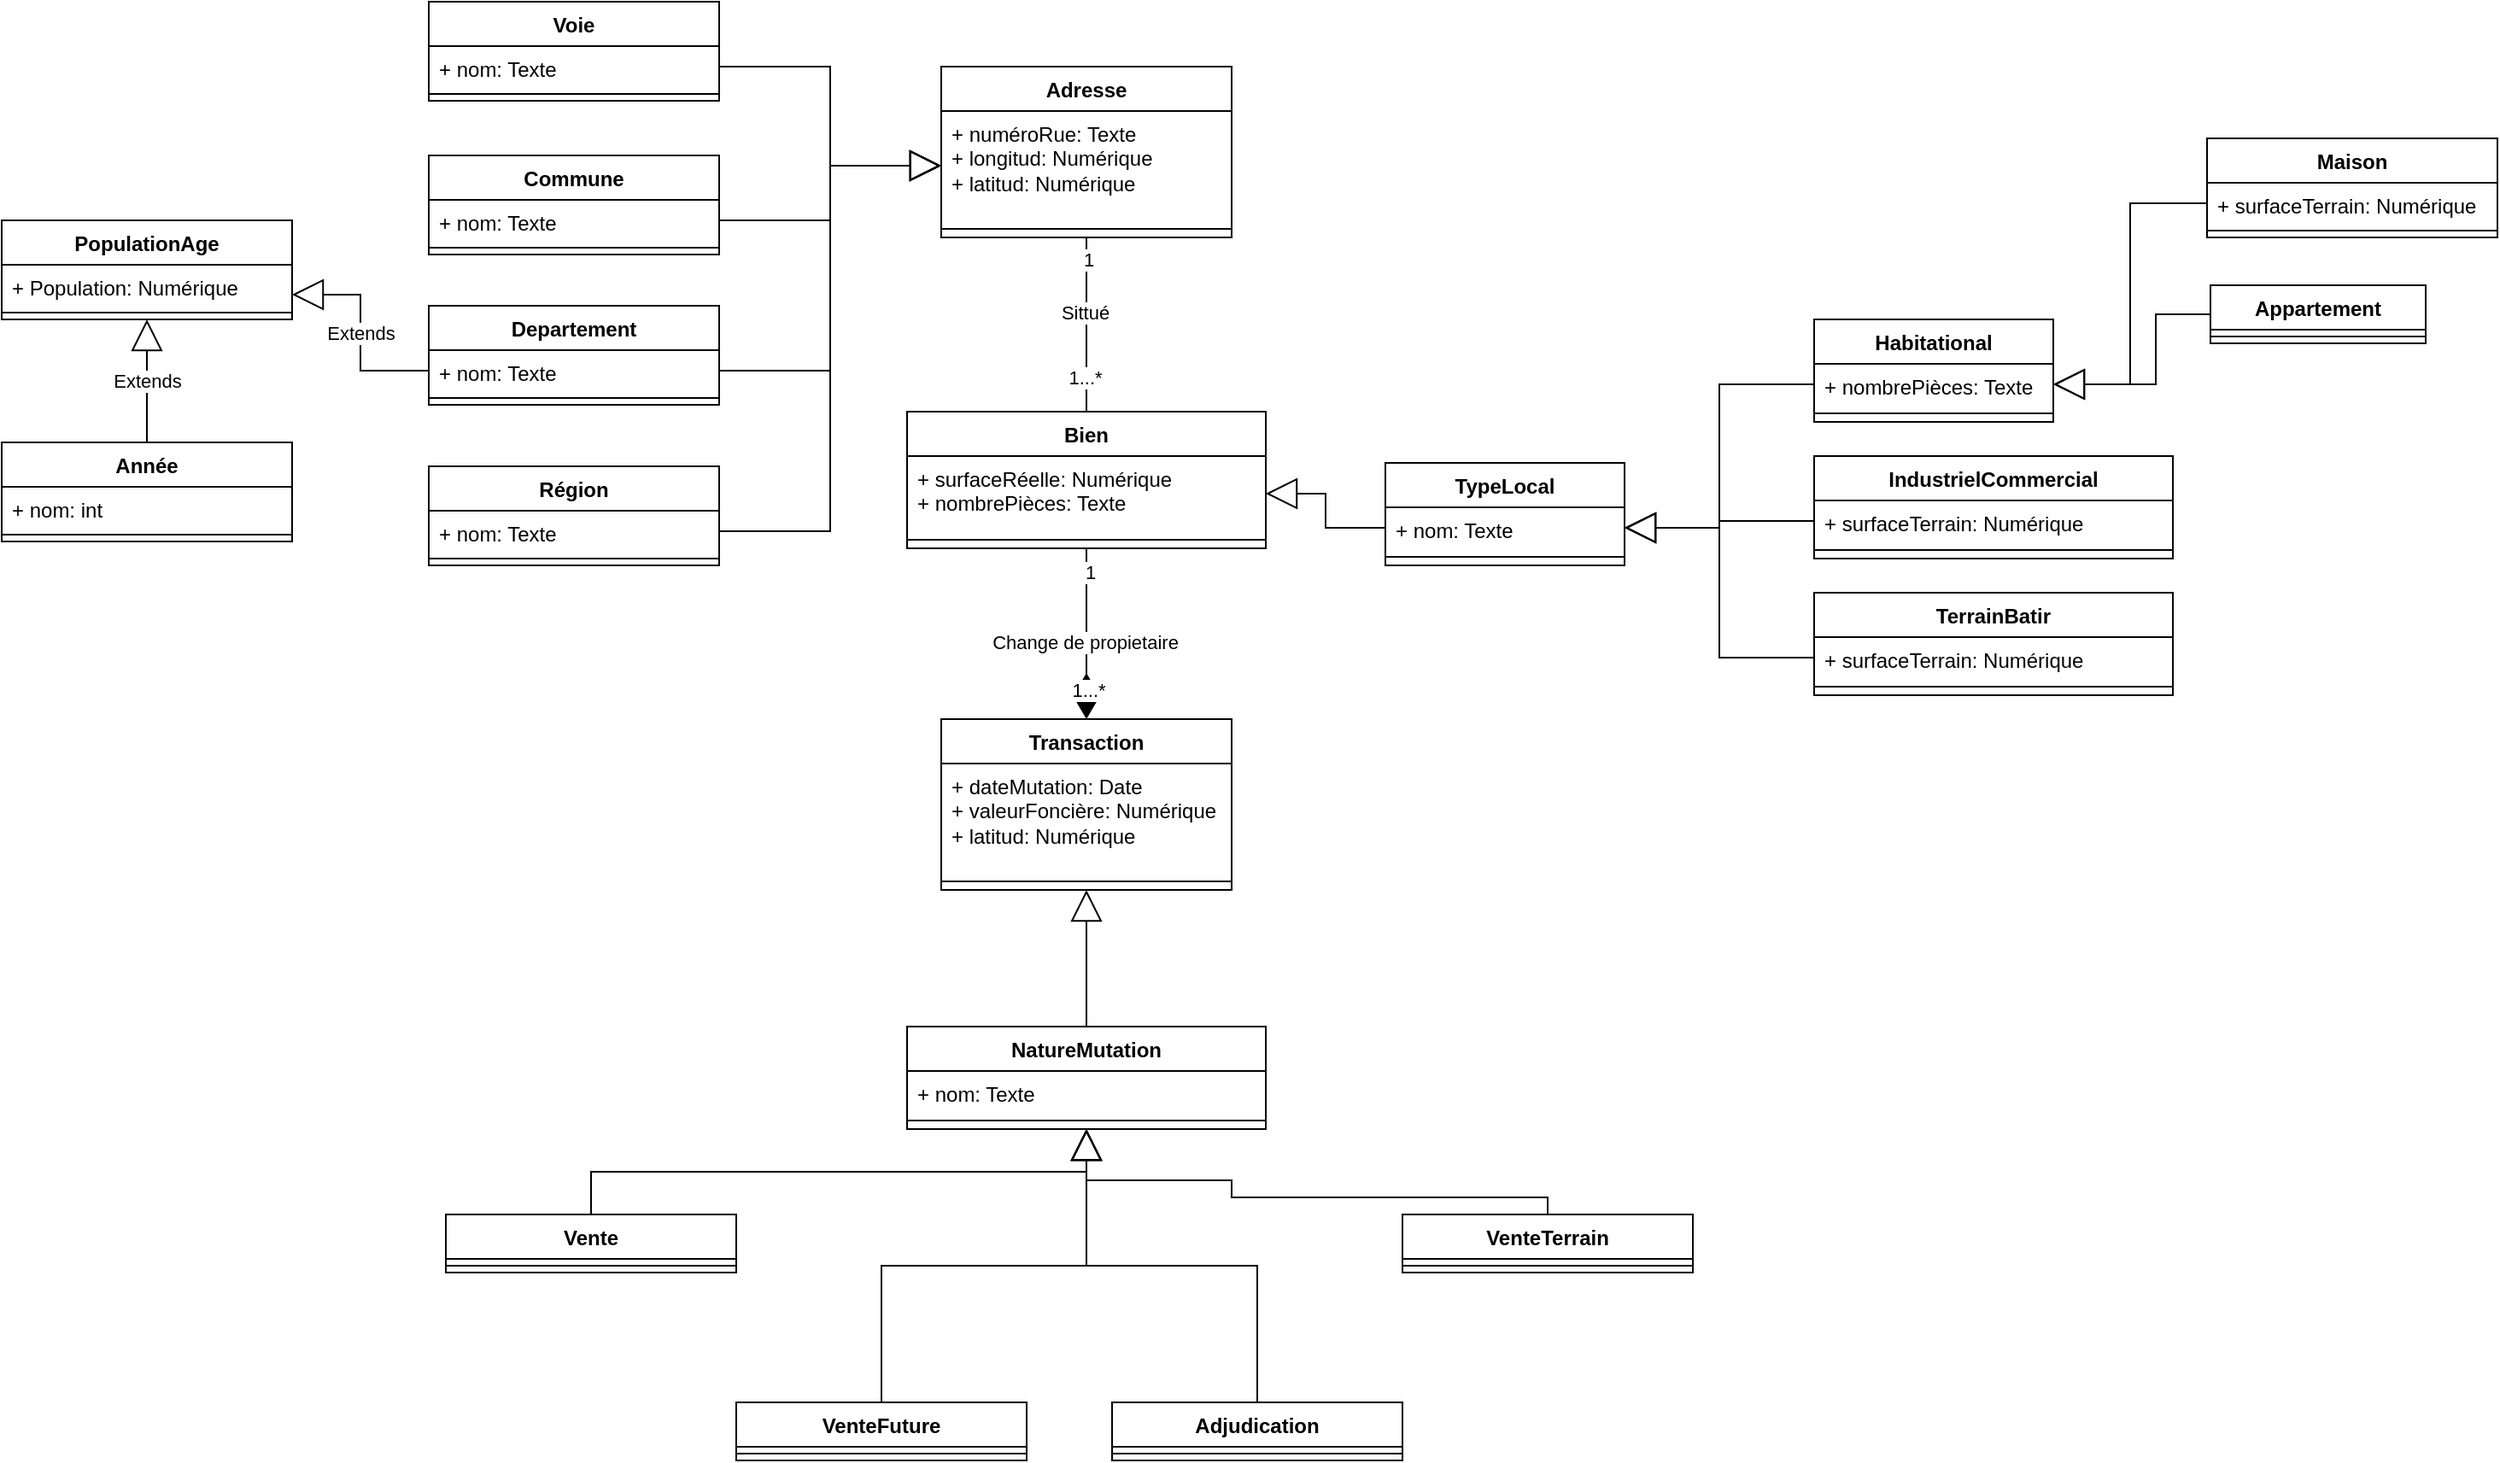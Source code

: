 <mxfile version="21.0.6" type="github">
  <diagram id="C5RBs43oDa-KdzZeNtuy" name="Page-1">
    <mxGraphModel dx="2901" dy="1120" grid="1" gridSize="10" guides="1" tooltips="1" connect="1" arrows="1" fold="1" page="1" pageScale="1" pageWidth="827" pageHeight="1169" math="0" shadow="0">
      <root>
        <mxCell id="WIyWlLk6GJQsqaUBKTNV-0" />
        <mxCell id="WIyWlLk6GJQsqaUBKTNV-1" parent="WIyWlLk6GJQsqaUBKTNV-0" />
        <mxCell id="zvFiyfZQ2bwcgoLFCZvI-0" value="Bien" style="swimlane;fontStyle=1;align=center;verticalAlign=top;childLayout=stackLayout;horizontal=1;startSize=26;horizontalStack=0;resizeParent=1;resizeParentMax=0;resizeLast=0;collapsible=1;marginBottom=0;whiteSpace=wrap;html=1;" parent="WIyWlLk6GJQsqaUBKTNV-1" vertex="1">
          <mxGeometry x="510" y="280" width="210" height="80" as="geometry" />
        </mxCell>
        <mxCell id="zvFiyfZQ2bwcgoLFCZvI-1" value="&lt;div&gt;+ surfaceRéelle: Numérique&lt;/div&gt;&lt;div&gt;+ nombrePièces: Texte&lt;br&gt;&lt;/div&gt;" style="text;strokeColor=none;fillColor=none;align=left;verticalAlign=top;spacingLeft=4;spacingRight=4;overflow=hidden;rotatable=0;points=[[0,0.5],[1,0.5]];portConstraint=eastwest;whiteSpace=wrap;html=1;" parent="zvFiyfZQ2bwcgoLFCZvI-0" vertex="1">
          <mxGeometry y="26" width="210" height="44" as="geometry" />
        </mxCell>
        <mxCell id="zvFiyfZQ2bwcgoLFCZvI-2" value="" style="line;strokeWidth=1;fillColor=none;align=left;verticalAlign=middle;spacingTop=-1;spacingLeft=3;spacingRight=3;rotatable=0;labelPosition=right;points=[];portConstraint=eastwest;strokeColor=inherit;" parent="zvFiyfZQ2bwcgoLFCZvI-0" vertex="1">
          <mxGeometry y="70" width="210" height="10" as="geometry" />
        </mxCell>
        <mxCell id="zvFiyfZQ2bwcgoLFCZvI-20" value="IndustrielCommercial" style="swimlane;fontStyle=1;align=center;verticalAlign=top;childLayout=stackLayout;horizontal=1;startSize=26;horizontalStack=0;resizeParent=1;resizeParentMax=0;resizeLast=0;collapsible=1;marginBottom=0;whiteSpace=wrap;html=1;" parent="WIyWlLk6GJQsqaUBKTNV-1" vertex="1">
          <mxGeometry x="1041" y="306" width="210" height="60" as="geometry" />
        </mxCell>
        <mxCell id="zvFiyfZQ2bwcgoLFCZvI-21" value="&lt;div&gt;+ surfaceTerrain: Numérique&lt;/div&gt;&lt;div&gt;&lt;br&gt;&lt;/div&gt;&lt;div&gt;&lt;br&gt;&lt;br&gt;&lt;/div&gt;" style="text;strokeColor=none;fillColor=none;align=left;verticalAlign=top;spacingLeft=4;spacingRight=4;overflow=hidden;rotatable=0;points=[[0,0.5],[1,0.5]];portConstraint=eastwest;whiteSpace=wrap;html=1;" parent="zvFiyfZQ2bwcgoLFCZvI-20" vertex="1">
          <mxGeometry y="26" width="210" height="24" as="geometry" />
        </mxCell>
        <mxCell id="zvFiyfZQ2bwcgoLFCZvI-22" value="" style="line;strokeWidth=1;fillColor=none;align=left;verticalAlign=middle;spacingTop=-1;spacingLeft=3;spacingRight=3;rotatable=0;labelPosition=right;points=[];portConstraint=eastwest;strokeColor=inherit;" parent="zvFiyfZQ2bwcgoLFCZvI-20" vertex="1">
          <mxGeometry y="50" width="210" height="10" as="geometry" />
        </mxCell>
        <mxCell id="zvFiyfZQ2bwcgoLFCZvI-23" value="Habitational" style="swimlane;fontStyle=1;align=center;verticalAlign=top;childLayout=stackLayout;horizontal=1;startSize=26;horizontalStack=0;resizeParent=1;resizeParentMax=0;resizeLast=0;collapsible=1;marginBottom=0;whiteSpace=wrap;html=1;" parent="WIyWlLk6GJQsqaUBKTNV-1" vertex="1">
          <mxGeometry x="1041" y="226" width="140" height="60" as="geometry" />
        </mxCell>
        <mxCell id="zvFiyfZQ2bwcgoLFCZvI-24" value="+ nombrePièces: Texte" style="text;strokeColor=none;fillColor=none;align=left;verticalAlign=top;spacingLeft=4;spacingRight=4;overflow=hidden;rotatable=0;points=[[0,0.5],[1,0.5]];portConstraint=eastwest;whiteSpace=wrap;html=1;" parent="zvFiyfZQ2bwcgoLFCZvI-23" vertex="1">
          <mxGeometry y="26" width="140" height="24" as="geometry" />
        </mxCell>
        <mxCell id="zvFiyfZQ2bwcgoLFCZvI-25" value="" style="line;strokeWidth=1;fillColor=none;align=left;verticalAlign=middle;spacingTop=-1;spacingLeft=3;spacingRight=3;rotatable=0;labelPosition=right;points=[];portConstraint=eastwest;strokeColor=inherit;" parent="zvFiyfZQ2bwcgoLFCZvI-23" vertex="1">
          <mxGeometry y="50" width="140" height="10" as="geometry" />
        </mxCell>
        <mxCell id="zvFiyfZQ2bwcgoLFCZvI-26" value="Appartement" style="swimlane;fontStyle=1;align=center;verticalAlign=top;childLayout=stackLayout;horizontal=1;startSize=26;horizontalStack=0;resizeParent=1;resizeParentMax=0;resizeLast=0;collapsible=1;marginBottom=0;whiteSpace=wrap;html=1;" parent="WIyWlLk6GJQsqaUBKTNV-1" vertex="1">
          <mxGeometry x="1273" y="206" width="126" height="34" as="geometry" />
        </mxCell>
        <mxCell id="zvFiyfZQ2bwcgoLFCZvI-28" value="" style="line;strokeWidth=1;fillColor=none;align=left;verticalAlign=middle;spacingTop=-1;spacingLeft=3;spacingRight=3;rotatable=0;labelPosition=right;points=[];portConstraint=eastwest;strokeColor=inherit;" parent="zvFiyfZQ2bwcgoLFCZvI-26" vertex="1">
          <mxGeometry y="26" width="126" height="8" as="geometry" />
        </mxCell>
        <mxCell id="zvFiyfZQ2bwcgoLFCZvI-33" value="Adresse" style="swimlane;fontStyle=1;align=center;verticalAlign=top;childLayout=stackLayout;horizontal=1;startSize=26;horizontalStack=0;resizeParent=1;resizeParentMax=0;resizeLast=0;collapsible=1;marginBottom=0;whiteSpace=wrap;html=1;" parent="WIyWlLk6GJQsqaUBKTNV-1" vertex="1">
          <mxGeometry x="530" y="78" width="170" height="100" as="geometry" />
        </mxCell>
        <mxCell id="zvFiyfZQ2bwcgoLFCZvI-34" value="&lt;div&gt;+ numéroRue: Texte&lt;br&gt;&lt;/div&gt;&lt;div&gt;+ longitud: Numérique&lt;/div&gt;&lt;div&gt;+ latitud: Numérique&lt;br&gt;&lt;/div&gt;" style="text;strokeColor=none;fillColor=none;align=left;verticalAlign=top;spacingLeft=4;spacingRight=4;overflow=hidden;rotatable=0;points=[[0,0.5],[1,0.5]];portConstraint=eastwest;whiteSpace=wrap;html=1;" parent="zvFiyfZQ2bwcgoLFCZvI-33" vertex="1">
          <mxGeometry y="26" width="170" height="64" as="geometry" />
        </mxCell>
        <mxCell id="zvFiyfZQ2bwcgoLFCZvI-35" value="" style="line;strokeWidth=1;fillColor=none;align=left;verticalAlign=middle;spacingTop=-1;spacingLeft=3;spacingRight=3;rotatable=0;labelPosition=right;points=[];portConstraint=eastwest;strokeColor=inherit;" parent="zvFiyfZQ2bwcgoLFCZvI-33" vertex="1">
          <mxGeometry y="90" width="170" height="10" as="geometry" />
        </mxCell>
        <mxCell id="zvFiyfZQ2bwcgoLFCZvI-36" value="NatureMutation" style="swimlane;fontStyle=1;align=center;verticalAlign=top;childLayout=stackLayout;horizontal=1;startSize=26;horizontalStack=0;resizeParent=1;resizeParentMax=0;resizeLast=0;collapsible=1;marginBottom=0;whiteSpace=wrap;html=1;" parent="WIyWlLk6GJQsqaUBKTNV-1" vertex="1">
          <mxGeometry x="510" y="640" width="210" height="60" as="geometry" />
        </mxCell>
        <mxCell id="zvFiyfZQ2bwcgoLFCZvI-37" value="&lt;div&gt;+ nom: Texte&lt;br&gt;&lt;/div&gt;&lt;div&gt;&lt;br&gt;&lt;/div&gt;&lt;div&gt;&lt;br&gt;&lt;br&gt;&lt;/div&gt;" style="text;strokeColor=none;fillColor=none;align=left;verticalAlign=top;spacingLeft=4;spacingRight=4;overflow=hidden;rotatable=0;points=[[0,0.5],[1,0.5]];portConstraint=eastwest;whiteSpace=wrap;html=1;" parent="zvFiyfZQ2bwcgoLFCZvI-36" vertex="1">
          <mxGeometry y="26" width="210" height="24" as="geometry" />
        </mxCell>
        <mxCell id="zvFiyfZQ2bwcgoLFCZvI-38" value="" style="line;strokeWidth=1;fillColor=none;align=left;verticalAlign=middle;spacingTop=-1;spacingLeft=3;spacingRight=3;rotatable=0;labelPosition=right;points=[];portConstraint=eastwest;strokeColor=inherit;" parent="zvFiyfZQ2bwcgoLFCZvI-36" vertex="1">
          <mxGeometry y="50" width="210" height="10" as="geometry" />
        </mxCell>
        <mxCell id="zvFiyfZQ2bwcgoLFCZvI-39" value="Commune" style="swimlane;fontStyle=1;align=center;verticalAlign=top;childLayout=stackLayout;horizontal=1;startSize=26;horizontalStack=0;resizeParent=1;resizeParentMax=0;resizeLast=0;collapsible=1;marginBottom=0;whiteSpace=wrap;html=1;" parent="WIyWlLk6GJQsqaUBKTNV-1" vertex="1">
          <mxGeometry x="230" y="130" width="170" height="58" as="geometry" />
        </mxCell>
        <mxCell id="zvFiyfZQ2bwcgoLFCZvI-40" value="&lt;div&gt;+ nom: Texte&lt;br&gt;&lt;/div&gt;&lt;div&gt;&lt;br&gt;&lt;/div&gt;&lt;div&gt;&lt;br&gt;&lt;/div&gt;" style="text;strokeColor=none;fillColor=none;align=left;verticalAlign=top;spacingLeft=4;spacingRight=4;overflow=hidden;rotatable=0;points=[[0,0.5],[1,0.5]];portConstraint=eastwest;whiteSpace=wrap;html=1;" parent="zvFiyfZQ2bwcgoLFCZvI-39" vertex="1">
          <mxGeometry y="26" width="170" height="24" as="geometry" />
        </mxCell>
        <mxCell id="zvFiyfZQ2bwcgoLFCZvI-41" value="" style="line;strokeWidth=1;fillColor=none;align=left;verticalAlign=middle;spacingTop=-1;spacingLeft=3;spacingRight=3;rotatable=0;labelPosition=right;points=[];portConstraint=eastwest;strokeColor=inherit;" parent="zvFiyfZQ2bwcgoLFCZvI-39" vertex="1">
          <mxGeometry y="50" width="170" height="8" as="geometry" />
        </mxCell>
        <mxCell id="zvFiyfZQ2bwcgoLFCZvI-42" value="Maison" style="swimlane;fontStyle=1;align=center;verticalAlign=top;childLayout=stackLayout;horizontal=1;startSize=26;horizontalStack=0;resizeParent=1;resizeParentMax=0;resizeLast=0;collapsible=1;marginBottom=0;whiteSpace=wrap;html=1;" parent="WIyWlLk6GJQsqaUBKTNV-1" vertex="1">
          <mxGeometry x="1271" y="120" width="170" height="58" as="geometry" />
        </mxCell>
        <mxCell id="zvFiyfZQ2bwcgoLFCZvI-43" value="&lt;div&gt;+ surfaceTerrain: Numérique&lt;/div&gt;&lt;div&gt;&lt;br&gt;&lt;/div&gt;&lt;div&gt;&lt;br&gt;&lt;/div&gt;" style="text;strokeColor=none;fillColor=none;align=left;verticalAlign=top;spacingLeft=4;spacingRight=4;overflow=hidden;rotatable=0;points=[[0,0.5],[1,0.5]];portConstraint=eastwest;whiteSpace=wrap;html=1;" parent="zvFiyfZQ2bwcgoLFCZvI-42" vertex="1">
          <mxGeometry y="26" width="170" height="24" as="geometry" />
        </mxCell>
        <mxCell id="zvFiyfZQ2bwcgoLFCZvI-44" value="" style="line;strokeWidth=1;fillColor=none;align=left;verticalAlign=middle;spacingTop=-1;spacingLeft=3;spacingRight=3;rotatable=0;labelPosition=right;points=[];portConstraint=eastwest;strokeColor=inherit;" parent="zvFiyfZQ2bwcgoLFCZvI-42" vertex="1">
          <mxGeometry y="50" width="170" height="8" as="geometry" />
        </mxCell>
        <mxCell id="zvFiyfZQ2bwcgoLFCZvI-48" value="Departement" style="swimlane;fontStyle=1;align=center;verticalAlign=top;childLayout=stackLayout;horizontal=1;startSize=26;horizontalStack=0;resizeParent=1;resizeParentMax=0;resizeLast=0;collapsible=1;marginBottom=0;whiteSpace=wrap;html=1;" parent="WIyWlLk6GJQsqaUBKTNV-1" vertex="1">
          <mxGeometry x="230" y="218" width="170" height="58" as="geometry" />
        </mxCell>
        <mxCell id="zvFiyfZQ2bwcgoLFCZvI-49" value="&lt;div&gt;+ nom: Texte&lt;/div&gt;&lt;div&gt;&lt;br&gt;&lt;/div&gt;&lt;div&gt;&lt;br&gt;&lt;/div&gt;" style="text;strokeColor=none;fillColor=none;align=left;verticalAlign=top;spacingLeft=4;spacingRight=4;overflow=hidden;rotatable=0;points=[[0,0.5],[1,0.5]];portConstraint=eastwest;whiteSpace=wrap;html=1;" parent="zvFiyfZQ2bwcgoLFCZvI-48" vertex="1">
          <mxGeometry y="26" width="170" height="24" as="geometry" />
        </mxCell>
        <mxCell id="zvFiyfZQ2bwcgoLFCZvI-50" value="" style="line;strokeWidth=1;fillColor=none;align=left;verticalAlign=middle;spacingTop=-1;spacingLeft=3;spacingRight=3;rotatable=0;labelPosition=right;points=[];portConstraint=eastwest;strokeColor=inherit;" parent="zvFiyfZQ2bwcgoLFCZvI-48" vertex="1">
          <mxGeometry y="50" width="170" height="8" as="geometry" />
        </mxCell>
        <mxCell id="zvFiyfZQ2bwcgoLFCZvI-51" value="Région" style="swimlane;fontStyle=1;align=center;verticalAlign=top;childLayout=stackLayout;horizontal=1;startSize=26;horizontalStack=0;resizeParent=1;resizeParentMax=0;resizeLast=0;collapsible=1;marginBottom=0;whiteSpace=wrap;html=1;" parent="WIyWlLk6GJQsqaUBKTNV-1" vertex="1">
          <mxGeometry x="230" y="312" width="170" height="58" as="geometry" />
        </mxCell>
        <mxCell id="zvFiyfZQ2bwcgoLFCZvI-52" value="&lt;div&gt;+ nom: Texte&lt;br&gt;&lt;/div&gt;&lt;div&gt;&lt;br&gt;&lt;/div&gt;&lt;div&gt;&lt;br&gt;&lt;/div&gt;" style="text;strokeColor=none;fillColor=none;align=left;verticalAlign=top;spacingLeft=4;spacingRight=4;overflow=hidden;rotatable=0;points=[[0,0.5],[1,0.5]];portConstraint=eastwest;whiteSpace=wrap;html=1;" parent="zvFiyfZQ2bwcgoLFCZvI-51" vertex="1">
          <mxGeometry y="26" width="170" height="24" as="geometry" />
        </mxCell>
        <mxCell id="zvFiyfZQ2bwcgoLFCZvI-53" value="" style="line;strokeWidth=1;fillColor=none;align=left;verticalAlign=middle;spacingTop=-1;spacingLeft=3;spacingRight=3;rotatable=0;labelPosition=right;points=[];portConstraint=eastwest;strokeColor=inherit;" parent="zvFiyfZQ2bwcgoLFCZvI-51" vertex="1">
          <mxGeometry y="50" width="170" height="8" as="geometry" />
        </mxCell>
        <mxCell id="zvFiyfZQ2bwcgoLFCZvI-54" value="Voie" style="swimlane;fontStyle=1;align=center;verticalAlign=top;childLayout=stackLayout;horizontal=1;startSize=26;horizontalStack=0;resizeParent=1;resizeParentMax=0;resizeLast=0;collapsible=1;marginBottom=0;whiteSpace=wrap;html=1;" parent="WIyWlLk6GJQsqaUBKTNV-1" vertex="1">
          <mxGeometry x="230" y="40" width="170" height="58" as="geometry" />
        </mxCell>
        <mxCell id="zvFiyfZQ2bwcgoLFCZvI-55" value="&lt;div&gt;+ nom: Texte&lt;br&gt;&lt;/div&gt;&lt;div&gt;&lt;br&gt;&lt;/div&gt;&lt;div&gt;&lt;br&gt;&lt;/div&gt;" style="text;strokeColor=none;fillColor=none;align=left;verticalAlign=top;spacingLeft=4;spacingRight=4;overflow=hidden;rotatable=0;points=[[0,0.5],[1,0.5]];portConstraint=eastwest;whiteSpace=wrap;html=1;" parent="zvFiyfZQ2bwcgoLFCZvI-54" vertex="1">
          <mxGeometry y="26" width="170" height="24" as="geometry" />
        </mxCell>
        <mxCell id="zvFiyfZQ2bwcgoLFCZvI-56" value="" style="line;strokeWidth=1;fillColor=none;align=left;verticalAlign=middle;spacingTop=-1;spacingLeft=3;spacingRight=3;rotatable=0;labelPosition=right;points=[];portConstraint=eastwest;strokeColor=inherit;" parent="zvFiyfZQ2bwcgoLFCZvI-54" vertex="1">
          <mxGeometry y="50" width="170" height="8" as="geometry" />
        </mxCell>
        <mxCell id="zvFiyfZQ2bwcgoLFCZvI-57" value="Transaction" style="swimlane;fontStyle=1;align=center;verticalAlign=top;childLayout=stackLayout;horizontal=1;startSize=26;horizontalStack=0;resizeParent=1;resizeParentMax=0;resizeLast=0;collapsible=1;marginBottom=0;whiteSpace=wrap;html=1;" parent="WIyWlLk6GJQsqaUBKTNV-1" vertex="1">
          <mxGeometry x="530" y="460" width="170" height="100" as="geometry" />
        </mxCell>
        <mxCell id="zvFiyfZQ2bwcgoLFCZvI-58" value="&lt;div&gt;+ dateMutation: Date&lt;br&gt;&lt;/div&gt;&lt;div&gt;+ valeurFoncière: Numérique&lt;br&gt;&lt;/div&gt;&lt;div&gt;+ latitud: Numérique&lt;br&gt;&lt;/div&gt;" style="text;strokeColor=none;fillColor=none;align=left;verticalAlign=top;spacingLeft=4;spacingRight=4;overflow=hidden;rotatable=0;points=[[0,0.5],[1,0.5]];portConstraint=eastwest;whiteSpace=wrap;html=1;" parent="zvFiyfZQ2bwcgoLFCZvI-57" vertex="1">
          <mxGeometry y="26" width="170" height="64" as="geometry" />
        </mxCell>
        <mxCell id="zvFiyfZQ2bwcgoLFCZvI-59" value="" style="line;strokeWidth=1;fillColor=none;align=left;verticalAlign=middle;spacingTop=-1;spacingLeft=3;spacingRight=3;rotatable=0;labelPosition=right;points=[];portConstraint=eastwest;strokeColor=inherit;" parent="zvFiyfZQ2bwcgoLFCZvI-57" vertex="1">
          <mxGeometry y="90" width="170" height="10" as="geometry" />
        </mxCell>
        <mxCell id="zvFiyfZQ2bwcgoLFCZvI-60" value="TerrainBatir" style="swimlane;fontStyle=1;align=center;verticalAlign=top;childLayout=stackLayout;horizontal=1;startSize=26;horizontalStack=0;resizeParent=1;resizeParentMax=0;resizeLast=0;collapsible=1;marginBottom=0;whiteSpace=wrap;html=1;" parent="WIyWlLk6GJQsqaUBKTNV-1" vertex="1">
          <mxGeometry x="1041" y="386" width="210" height="60" as="geometry" />
        </mxCell>
        <mxCell id="zvFiyfZQ2bwcgoLFCZvI-61" value="&lt;div&gt;+ surfaceTerrain: Numérique&lt;/div&gt;&lt;div&gt;&lt;br&gt;&lt;/div&gt;&lt;div&gt;&lt;br&gt;&lt;br&gt;&lt;/div&gt;" style="text;strokeColor=none;fillColor=none;align=left;verticalAlign=top;spacingLeft=4;spacingRight=4;overflow=hidden;rotatable=0;points=[[0,0.5],[1,0.5]];portConstraint=eastwest;whiteSpace=wrap;html=1;" parent="zvFiyfZQ2bwcgoLFCZvI-60" vertex="1">
          <mxGeometry y="26" width="210" height="24" as="geometry" />
        </mxCell>
        <mxCell id="zvFiyfZQ2bwcgoLFCZvI-62" value="" style="line;strokeWidth=1;fillColor=none;align=left;verticalAlign=middle;spacingTop=-1;spacingLeft=3;spacingRight=3;rotatable=0;labelPosition=right;points=[];portConstraint=eastwest;strokeColor=inherit;" parent="zvFiyfZQ2bwcgoLFCZvI-60" vertex="1">
          <mxGeometry y="50" width="210" height="10" as="geometry" />
        </mxCell>
        <mxCell id="zvFiyfZQ2bwcgoLFCZvI-63" value="Vente" style="swimlane;fontStyle=1;align=center;verticalAlign=top;childLayout=stackLayout;horizontal=1;startSize=26;horizontalStack=0;resizeParent=1;resizeParentMax=0;resizeLast=0;collapsible=1;marginBottom=0;whiteSpace=wrap;html=1;" parent="WIyWlLk6GJQsqaUBKTNV-1" vertex="1">
          <mxGeometry x="240" y="750" width="170" height="34" as="geometry" />
        </mxCell>
        <mxCell id="zvFiyfZQ2bwcgoLFCZvI-65" value="" style="line;strokeWidth=1;fillColor=none;align=left;verticalAlign=middle;spacingTop=-1;spacingLeft=3;spacingRight=3;rotatable=0;labelPosition=right;points=[];portConstraint=eastwest;strokeColor=inherit;" parent="zvFiyfZQ2bwcgoLFCZvI-63" vertex="1">
          <mxGeometry y="26" width="170" height="8" as="geometry" />
        </mxCell>
        <mxCell id="zvFiyfZQ2bwcgoLFCZvI-66" value="VenteFuture" style="swimlane;fontStyle=1;align=center;verticalAlign=top;childLayout=stackLayout;horizontal=1;startSize=26;horizontalStack=0;resizeParent=1;resizeParentMax=0;resizeLast=0;collapsible=1;marginBottom=0;whiteSpace=wrap;html=1;" parent="WIyWlLk6GJQsqaUBKTNV-1" vertex="1">
          <mxGeometry x="410" y="860" width="170" height="34" as="geometry" />
        </mxCell>
        <mxCell id="zvFiyfZQ2bwcgoLFCZvI-68" value="" style="line;strokeWidth=1;fillColor=none;align=left;verticalAlign=middle;spacingTop=-1;spacingLeft=3;spacingRight=3;rotatable=0;labelPosition=right;points=[];portConstraint=eastwest;strokeColor=inherit;" parent="zvFiyfZQ2bwcgoLFCZvI-66" vertex="1">
          <mxGeometry y="26" width="170" height="8" as="geometry" />
        </mxCell>
        <mxCell id="zvFiyfZQ2bwcgoLFCZvI-69" value="Adjudication" style="swimlane;fontStyle=1;align=center;verticalAlign=top;childLayout=stackLayout;horizontal=1;startSize=26;horizontalStack=0;resizeParent=1;resizeParentMax=0;resizeLast=0;collapsible=1;marginBottom=0;whiteSpace=wrap;html=1;" parent="WIyWlLk6GJQsqaUBKTNV-1" vertex="1">
          <mxGeometry x="630" y="860" width="170" height="34" as="geometry" />
        </mxCell>
        <mxCell id="zvFiyfZQ2bwcgoLFCZvI-71" value="" style="line;strokeWidth=1;fillColor=none;align=left;verticalAlign=middle;spacingTop=-1;spacingLeft=3;spacingRight=3;rotatable=0;labelPosition=right;points=[];portConstraint=eastwest;strokeColor=inherit;" parent="zvFiyfZQ2bwcgoLFCZvI-69" vertex="1">
          <mxGeometry y="26" width="170" height="8" as="geometry" />
        </mxCell>
        <mxCell id="zvFiyfZQ2bwcgoLFCZvI-72" value="VenteTerrain" style="swimlane;fontStyle=1;align=center;verticalAlign=top;childLayout=stackLayout;horizontal=1;startSize=26;horizontalStack=0;resizeParent=1;resizeParentMax=0;resizeLast=0;collapsible=1;marginBottom=0;whiteSpace=wrap;html=1;" parent="WIyWlLk6GJQsqaUBKTNV-1" vertex="1">
          <mxGeometry x="800" y="750" width="170" height="34" as="geometry" />
        </mxCell>
        <mxCell id="zvFiyfZQ2bwcgoLFCZvI-74" value="" style="line;strokeWidth=1;fillColor=none;align=left;verticalAlign=middle;spacingTop=-1;spacingLeft=3;spacingRight=3;rotatable=0;labelPosition=right;points=[];portConstraint=eastwest;strokeColor=inherit;" parent="zvFiyfZQ2bwcgoLFCZvI-72" vertex="1">
          <mxGeometry y="26" width="170" height="8" as="geometry" />
        </mxCell>
        <mxCell id="zvFiyfZQ2bwcgoLFCZvI-76" value="&lt;div&gt;&lt;br&gt;&lt;/div&gt;&lt;div&gt;&lt;br&gt;&lt;/div&gt;" style="endArrow=block;endSize=16;endFill=0;html=1;exitX=0.5;exitY=0;exitDx=0;exitDy=0;rounded=0;edgeStyle=orthogonalEdgeStyle;entryX=0.5;entryY=1;entryDx=0;entryDy=0;" parent="WIyWlLk6GJQsqaUBKTNV-1" source="zvFiyfZQ2bwcgoLFCZvI-63" target="zvFiyfZQ2bwcgoLFCZvI-36" edge="1">
          <mxGeometry x="-0.059" y="-35" width="160" relative="1" as="geometry">
            <mxPoint x="310" y="620" as="sourcePoint" />
            <mxPoint x="530" y="710" as="targetPoint" />
            <mxPoint as="offset" />
          </mxGeometry>
        </mxCell>
        <mxCell id="zvFiyfZQ2bwcgoLFCZvI-78" value="&lt;div&gt;&lt;br&gt;&lt;/div&gt;&lt;div&gt;&lt;br&gt;&lt;/div&gt;" style="endArrow=block;endSize=16;endFill=0;html=1;exitX=0.5;exitY=0;exitDx=0;exitDy=0;entryX=0.5;entryY=1;entryDx=0;entryDy=0;rounded=0;edgeStyle=orthogonalEdgeStyle;" parent="WIyWlLk6GJQsqaUBKTNV-1" source="zvFiyfZQ2bwcgoLFCZvI-66" target="zvFiyfZQ2bwcgoLFCZvI-36" edge="1">
          <mxGeometry x="-0.059" y="-35" width="160" relative="1" as="geometry">
            <mxPoint x="335" y="760" as="sourcePoint" />
            <mxPoint x="625" y="710" as="targetPoint" />
            <mxPoint as="offset" />
          </mxGeometry>
        </mxCell>
        <mxCell id="zvFiyfZQ2bwcgoLFCZvI-79" value="&lt;div&gt;&lt;br&gt;&lt;/div&gt;&lt;div&gt;&lt;br&gt;&lt;/div&gt;" style="endArrow=block;endSize=16;endFill=0;html=1;exitX=0.5;exitY=0;exitDx=0;exitDy=0;entryX=0.5;entryY=1;entryDx=0;entryDy=0;rounded=0;edgeStyle=orthogonalEdgeStyle;" parent="WIyWlLk6GJQsqaUBKTNV-1" source="zvFiyfZQ2bwcgoLFCZvI-69" target="zvFiyfZQ2bwcgoLFCZvI-36" edge="1">
          <mxGeometry x="-0.059" y="-35" width="160" relative="1" as="geometry">
            <mxPoint x="505" y="870" as="sourcePoint" />
            <mxPoint x="635" y="720" as="targetPoint" />
            <mxPoint as="offset" />
          </mxGeometry>
        </mxCell>
        <mxCell id="zvFiyfZQ2bwcgoLFCZvI-80" value="&lt;div&gt;&lt;br&gt;&lt;/div&gt;&lt;div&gt;&lt;br&gt;&lt;/div&gt;" style="endArrow=block;endSize=16;endFill=0;html=1;exitX=0.5;exitY=0;exitDx=0;exitDy=0;entryX=0.5;entryY=1;entryDx=0;entryDy=0;rounded=0;edgeStyle=orthogonalEdgeStyle;" parent="WIyWlLk6GJQsqaUBKTNV-1" source="zvFiyfZQ2bwcgoLFCZvI-72" target="zvFiyfZQ2bwcgoLFCZvI-36" edge="1">
          <mxGeometry x="-0.059" y="-35" width="160" relative="1" as="geometry">
            <mxPoint x="725" y="870" as="sourcePoint" />
            <mxPoint x="645" y="730" as="targetPoint" />
            <mxPoint as="offset" />
            <Array as="points">
              <mxPoint x="885" y="740" />
              <mxPoint x="700" y="740" />
              <mxPoint x="700" y="730" />
              <mxPoint x="615" y="730" />
            </Array>
          </mxGeometry>
        </mxCell>
        <mxCell id="zvFiyfZQ2bwcgoLFCZvI-82" value="" style="endArrow=block;endSize=16;endFill=0;html=1;rounded=0;entryX=0.5;entryY=1;entryDx=0;entryDy=0;exitX=0.5;exitY=0;exitDx=0;exitDy=0;edgeStyle=orthogonalEdgeStyle;" parent="WIyWlLk6GJQsqaUBKTNV-1" source="zvFiyfZQ2bwcgoLFCZvI-36" target="zvFiyfZQ2bwcgoLFCZvI-57" edge="1">
          <mxGeometry width="160" relative="1" as="geometry">
            <mxPoint x="330" y="660" as="sourcePoint" />
            <mxPoint x="490" y="660" as="targetPoint" />
          </mxGeometry>
        </mxCell>
        <mxCell id="zvFiyfZQ2bwcgoLFCZvI-84" value="" style="endArrow=block;endSize=16;endFill=0;html=1;rounded=0;exitX=1;exitY=0.5;exitDx=0;exitDy=0;edgeStyle=orthogonalEdgeStyle;entryX=0;entryY=0.5;entryDx=0;entryDy=0;" parent="WIyWlLk6GJQsqaUBKTNV-1" source="zvFiyfZQ2bwcgoLFCZvI-55" target="zvFiyfZQ2bwcgoLFCZvI-34" edge="1">
          <mxGeometry width="160" relative="1" as="geometry">
            <mxPoint x="325" y="450" as="sourcePoint" />
            <mxPoint x="280" y="290" as="targetPoint" />
          </mxGeometry>
        </mxCell>
        <mxCell id="zvFiyfZQ2bwcgoLFCZvI-85" value="" style="endArrow=block;endSize=16;endFill=0;html=1;rounded=0;exitX=1;exitY=0.5;exitDx=0;exitDy=0;edgeStyle=orthogonalEdgeStyle;entryX=0;entryY=0.5;entryDx=0;entryDy=0;" parent="WIyWlLk6GJQsqaUBKTNV-1" source="zvFiyfZQ2bwcgoLFCZvI-40" target="zvFiyfZQ2bwcgoLFCZvI-34" edge="1">
          <mxGeometry width="160" relative="1" as="geometry">
            <mxPoint x="130" y="138" as="sourcePoint" />
            <mxPoint x="280" y="290" as="targetPoint" />
          </mxGeometry>
        </mxCell>
        <mxCell id="zvFiyfZQ2bwcgoLFCZvI-88" value="" style="endArrow=block;endSize=16;endFill=0;html=1;rounded=0;exitX=1;exitY=0.5;exitDx=0;exitDy=0;edgeStyle=orthogonalEdgeStyle;entryX=0;entryY=0.5;entryDx=0;entryDy=0;" parent="WIyWlLk6GJQsqaUBKTNV-1" source="zvFiyfZQ2bwcgoLFCZvI-49" target="zvFiyfZQ2bwcgoLFCZvI-34" edge="1">
          <mxGeometry width="160" relative="1" as="geometry">
            <mxPoint x="330" y="480" as="sourcePoint" />
            <mxPoint x="180" y="300" as="targetPoint" />
          </mxGeometry>
        </mxCell>
        <mxCell id="zvFiyfZQ2bwcgoLFCZvI-89" value="" style="endArrow=block;endSize=16;endFill=0;html=1;rounded=0;exitX=1;exitY=0.5;exitDx=0;exitDy=0;entryX=0;entryY=0.5;entryDx=0;entryDy=0;edgeStyle=orthogonalEdgeStyle;" parent="WIyWlLk6GJQsqaUBKTNV-1" source="zvFiyfZQ2bwcgoLFCZvI-52" target="zvFiyfZQ2bwcgoLFCZvI-34" edge="1">
          <mxGeometry width="160" relative="1" as="geometry">
            <mxPoint x="340" y="370" as="sourcePoint" />
            <mxPoint x="500" y="370" as="targetPoint" />
          </mxGeometry>
        </mxCell>
        <mxCell id="zvFiyfZQ2bwcgoLFCZvI-91" value="" style="endArrow=block;endSize=16;endFill=0;html=1;rounded=0;exitX=0;exitY=0.5;exitDx=0;exitDy=0;edgeStyle=orthogonalEdgeStyle;entryX=1;entryY=0.5;entryDx=0;entryDy=0;" parent="WIyWlLk6GJQsqaUBKTNV-1" source="zvFiyfZQ2bwcgoLFCZvI-24" target="zvFiyfZQ2bwcgoLFCZvI-105" edge="1">
          <mxGeometry x="0.117" y="15" width="160" relative="1" as="geometry">
            <mxPoint x="460" y="308" as="sourcePoint" />
            <mxPoint x="660" y="348" as="targetPoint" />
            <mxPoint as="offset" />
          </mxGeometry>
        </mxCell>
        <mxCell id="zvFiyfZQ2bwcgoLFCZvI-92" value="" style="endArrow=block;endSize=16;endFill=0;html=1;rounded=0;exitX=0;exitY=0.5;exitDx=0;exitDy=0;edgeStyle=orthogonalEdgeStyle;entryX=1;entryY=0.5;entryDx=0;entryDy=0;" parent="WIyWlLk6GJQsqaUBKTNV-1" source="zvFiyfZQ2bwcgoLFCZvI-21" target="zvFiyfZQ2bwcgoLFCZvI-105" edge="1">
          <mxGeometry x="0.117" y="15" width="160" relative="1" as="geometry">
            <mxPoint x="810" y="210" as="sourcePoint" />
            <mxPoint x="660" y="348" as="targetPoint" />
            <mxPoint as="offset" />
          </mxGeometry>
        </mxCell>
        <mxCell id="zvFiyfZQ2bwcgoLFCZvI-93" value="" style="endArrow=block;endSize=16;endFill=0;html=1;rounded=0;exitX=0;exitY=0.5;exitDx=0;exitDy=0;edgeStyle=orthogonalEdgeStyle;entryX=1;entryY=0.5;entryDx=0;entryDy=0;" parent="WIyWlLk6GJQsqaUBKTNV-1" source="zvFiyfZQ2bwcgoLFCZvI-61" target="zvFiyfZQ2bwcgoLFCZvI-105" edge="1">
          <mxGeometry x="0.117" y="15" width="160" relative="1" as="geometry">
            <mxPoint x="980" y="520" as="sourcePoint" />
            <mxPoint x="660" y="348" as="targetPoint" />
            <mxPoint as="offset" />
          </mxGeometry>
        </mxCell>
        <mxCell id="zvFiyfZQ2bwcgoLFCZvI-94" value="" style="endArrow=block;endSize=16;endFill=0;html=1;rounded=0;exitX=0;exitY=0.5;exitDx=0;exitDy=0;edgeStyle=orthogonalEdgeStyle;entryX=1;entryY=0.5;entryDx=0;entryDy=0;" parent="WIyWlLk6GJQsqaUBKTNV-1" source="zvFiyfZQ2bwcgoLFCZvI-43" target="zvFiyfZQ2bwcgoLFCZvI-24" edge="1">
          <mxGeometry x="0.117" y="15" width="160" relative="1" as="geometry">
            <mxPoint x="1041" y="133.33" as="sourcePoint" />
            <mxPoint x="811" y="133.33" as="targetPoint" />
            <mxPoint as="offset" />
          </mxGeometry>
        </mxCell>
        <mxCell id="zvFiyfZQ2bwcgoLFCZvI-95" value="" style="endArrow=block;endSize=16;endFill=0;html=1;rounded=0;exitX=0;exitY=0.5;exitDx=0;exitDy=0;edgeStyle=orthogonalEdgeStyle;entryX=1;entryY=0.5;entryDx=0;entryDy=0;" parent="WIyWlLk6GJQsqaUBKTNV-1" source="zvFiyfZQ2bwcgoLFCZvI-26" target="zvFiyfZQ2bwcgoLFCZvI-24" edge="1">
          <mxGeometry x="0.117" y="15" width="160" relative="1" as="geometry">
            <mxPoint x="1281" y="168" as="sourcePoint" />
            <mxPoint x="1191" y="274" as="targetPoint" />
            <mxPoint as="offset" />
            <Array as="points">
              <mxPoint x="1241" y="223" />
              <mxPoint x="1241" y="264" />
            </Array>
          </mxGeometry>
        </mxCell>
        <mxCell id="zvFiyfZQ2bwcgoLFCZvI-96" value="" style="endArrow=none;html=1;rounded=0;entryX=0.5;entryY=1;entryDx=0;entryDy=0;exitX=0.5;exitY=0;exitDx=0;exitDy=0;" parent="WIyWlLk6GJQsqaUBKTNV-1" source="zvFiyfZQ2bwcgoLFCZvI-0" target="zvFiyfZQ2bwcgoLFCZvI-33" edge="1">
          <mxGeometry width="50" height="50" relative="1" as="geometry">
            <mxPoint x="510" y="330" as="sourcePoint" />
            <mxPoint x="870" y="540" as="targetPoint" />
          </mxGeometry>
        </mxCell>
        <mxCell id="zvFiyfZQ2bwcgoLFCZvI-98" value="Sittué" style="edgeLabel;html=1;align=center;verticalAlign=middle;resizable=0;points=[];" parent="zvFiyfZQ2bwcgoLFCZvI-96" vertex="1" connectable="0">
          <mxGeometry x="0.135" relative="1" as="geometry">
            <mxPoint x="-1" as="offset" />
          </mxGeometry>
        </mxCell>
        <mxCell id="BMfGbZNzIfaFoAmvjdPX-0" value="1" style="edgeLabel;html=1;align=center;verticalAlign=middle;resizable=0;points=[];" parent="zvFiyfZQ2bwcgoLFCZvI-96" vertex="1" connectable="0">
          <mxGeometry x="0.741" y="-1" relative="1" as="geometry">
            <mxPoint as="offset" />
          </mxGeometry>
        </mxCell>
        <mxCell id="BMfGbZNzIfaFoAmvjdPX-1" value="1...*" style="edgeLabel;html=1;align=center;verticalAlign=middle;resizable=0;points=[];" parent="zvFiyfZQ2bwcgoLFCZvI-96" vertex="1" connectable="0">
          <mxGeometry x="-0.599" y="1" relative="1" as="geometry">
            <mxPoint as="offset" />
          </mxGeometry>
        </mxCell>
        <mxCell id="zvFiyfZQ2bwcgoLFCZvI-104" value="TypeLocal" style="swimlane;fontStyle=1;align=center;verticalAlign=top;childLayout=stackLayout;horizontal=1;startSize=26;horizontalStack=0;resizeParent=1;resizeParentMax=0;resizeLast=0;collapsible=1;marginBottom=0;whiteSpace=wrap;html=1;" parent="WIyWlLk6GJQsqaUBKTNV-1" vertex="1">
          <mxGeometry x="790" y="310" width="140" height="60" as="geometry" />
        </mxCell>
        <mxCell id="zvFiyfZQ2bwcgoLFCZvI-105" value="+ nom: Texte" style="text;strokeColor=none;fillColor=none;align=left;verticalAlign=top;spacingLeft=4;spacingRight=4;overflow=hidden;rotatable=0;points=[[0,0.5],[1,0.5]];portConstraint=eastwest;whiteSpace=wrap;html=1;" parent="zvFiyfZQ2bwcgoLFCZvI-104" vertex="1">
          <mxGeometry y="26" width="140" height="24" as="geometry" />
        </mxCell>
        <mxCell id="zvFiyfZQ2bwcgoLFCZvI-106" value="" style="line;strokeWidth=1;fillColor=none;align=left;verticalAlign=middle;spacingTop=-1;spacingLeft=3;spacingRight=3;rotatable=0;labelPosition=right;points=[];portConstraint=eastwest;strokeColor=inherit;" parent="zvFiyfZQ2bwcgoLFCZvI-104" vertex="1">
          <mxGeometry y="50" width="140" height="10" as="geometry" />
        </mxCell>
        <mxCell id="zvFiyfZQ2bwcgoLFCZvI-107" value="" style="endArrow=block;endSize=16;endFill=0;html=1;rounded=0;exitX=0;exitY=0.5;exitDx=0;exitDy=0;edgeStyle=orthogonalEdgeStyle;entryX=1;entryY=0.5;entryDx=0;entryDy=0;" parent="WIyWlLk6GJQsqaUBKTNV-1" source="zvFiyfZQ2bwcgoLFCZvI-105" target="zvFiyfZQ2bwcgoLFCZvI-1" edge="1">
          <mxGeometry x="0.117" y="15" width="160" relative="1" as="geometry">
            <mxPoint x="1051" y="434" as="sourcePoint" />
            <mxPoint x="890" y="358" as="targetPoint" />
            <mxPoint as="offset" />
          </mxGeometry>
        </mxCell>
        <mxCell id="zvFiyfZQ2bwcgoLFCZvI-108" value="" style="endArrow=diamondThin;endFill=1;endSize=24;html=1;rounded=0;entryX=0.5;entryY=0;entryDx=0;entryDy=0;exitX=0.5;exitY=1;exitDx=0;exitDy=0;" parent="WIyWlLk6GJQsqaUBKTNV-1" source="zvFiyfZQ2bwcgoLFCZvI-0" target="zvFiyfZQ2bwcgoLFCZvI-57" edge="1">
          <mxGeometry width="160" relative="1" as="geometry">
            <mxPoint x="760" y="510" as="sourcePoint" />
            <mxPoint x="920" y="510" as="targetPoint" />
          </mxGeometry>
        </mxCell>
        <mxCell id="zvFiyfZQ2bwcgoLFCZvI-109" value="Change de propietaire" style="edgeLabel;html=1;align=center;verticalAlign=middle;resizable=0;points=[];" parent="zvFiyfZQ2bwcgoLFCZvI-108" vertex="1" connectable="0">
          <mxGeometry x="0.101" y="-1" relative="1" as="geometry">
            <mxPoint as="offset" />
          </mxGeometry>
        </mxCell>
        <mxCell id="BMfGbZNzIfaFoAmvjdPX-2" value="1" style="edgeLabel;html=1;align=center;verticalAlign=middle;resizable=0;points=[];" parent="zvFiyfZQ2bwcgoLFCZvI-108" vertex="1" connectable="0">
          <mxGeometry x="-0.717" y="2" relative="1" as="geometry">
            <mxPoint as="offset" />
          </mxGeometry>
        </mxCell>
        <mxCell id="BMfGbZNzIfaFoAmvjdPX-3" value="1...*" style="edgeLabel;html=1;align=center;verticalAlign=middle;resizable=0;points=[];" parent="zvFiyfZQ2bwcgoLFCZvI-108" vertex="1" connectable="0">
          <mxGeometry x="0.655" y="1" relative="1" as="geometry">
            <mxPoint as="offset" />
          </mxGeometry>
        </mxCell>
        <mxCell id="OF1MOhQnZ-KdvrDq1Z5N-0" value="Année" style="swimlane;fontStyle=1;align=center;verticalAlign=top;childLayout=stackLayout;horizontal=1;startSize=26;horizontalStack=0;resizeParent=1;resizeParentMax=0;resizeLast=0;collapsible=1;marginBottom=0;whiteSpace=wrap;html=1;" vertex="1" parent="WIyWlLk6GJQsqaUBKTNV-1">
          <mxGeometry x="-20" y="298" width="170" height="58" as="geometry" />
        </mxCell>
        <mxCell id="OF1MOhQnZ-KdvrDq1Z5N-1" value="&lt;div&gt;+ nom: int&lt;/div&gt;&lt;div&gt;&lt;br&gt;&lt;/div&gt;&lt;div&gt;&lt;br&gt;&lt;/div&gt;" style="text;strokeColor=none;fillColor=none;align=left;verticalAlign=top;spacingLeft=4;spacingRight=4;overflow=hidden;rotatable=0;points=[[0,0.5],[1,0.5]];portConstraint=eastwest;whiteSpace=wrap;html=1;" vertex="1" parent="OF1MOhQnZ-KdvrDq1Z5N-0">
          <mxGeometry y="26" width="170" height="24" as="geometry" />
        </mxCell>
        <mxCell id="OF1MOhQnZ-KdvrDq1Z5N-2" value="" style="line;strokeWidth=1;fillColor=none;align=left;verticalAlign=middle;spacingTop=-1;spacingLeft=3;spacingRight=3;rotatable=0;labelPosition=right;points=[];portConstraint=eastwest;strokeColor=inherit;" vertex="1" parent="OF1MOhQnZ-KdvrDq1Z5N-0">
          <mxGeometry y="50" width="170" height="8" as="geometry" />
        </mxCell>
        <mxCell id="OF1MOhQnZ-KdvrDq1Z5N-3" value="PopulationAge" style="swimlane;fontStyle=1;align=center;verticalAlign=top;childLayout=stackLayout;horizontal=1;startSize=26;horizontalStack=0;resizeParent=1;resizeParentMax=0;resizeLast=0;collapsible=1;marginBottom=0;whiteSpace=wrap;html=1;" vertex="1" parent="WIyWlLk6GJQsqaUBKTNV-1">
          <mxGeometry x="-20" y="168" width="170" height="58" as="geometry" />
        </mxCell>
        <mxCell id="OF1MOhQnZ-KdvrDq1Z5N-4" value="&lt;div&gt;+ Population: Numérique&lt;br&gt;&lt;/div&gt;" style="text;strokeColor=none;fillColor=none;align=left;verticalAlign=top;spacingLeft=4;spacingRight=4;overflow=hidden;rotatable=0;points=[[0,0.5],[1,0.5]];portConstraint=eastwest;whiteSpace=wrap;html=1;" vertex="1" parent="OF1MOhQnZ-KdvrDq1Z5N-3">
          <mxGeometry y="26" width="170" height="24" as="geometry" />
        </mxCell>
        <mxCell id="OF1MOhQnZ-KdvrDq1Z5N-5" value="" style="line;strokeWidth=1;fillColor=none;align=left;verticalAlign=middle;spacingTop=-1;spacingLeft=3;spacingRight=3;rotatable=0;labelPosition=right;points=[];portConstraint=eastwest;strokeColor=inherit;" vertex="1" parent="OF1MOhQnZ-KdvrDq1Z5N-3">
          <mxGeometry y="50" width="170" height="8" as="geometry" />
        </mxCell>
        <mxCell id="OF1MOhQnZ-KdvrDq1Z5N-6" value="Extends" style="endArrow=block;endSize=16;endFill=0;html=1;rounded=0;exitX=0;exitY=0.5;exitDx=0;exitDy=0;entryX=1;entryY=0.75;entryDx=0;entryDy=0;edgeStyle=orthogonalEdgeStyle;" edge="1" parent="WIyWlLk6GJQsqaUBKTNV-1" source="zvFiyfZQ2bwcgoLFCZvI-49" target="OF1MOhQnZ-KdvrDq1Z5N-3">
          <mxGeometry width="160" relative="1" as="geometry">
            <mxPoint x="450" y="570" as="sourcePoint" />
            <mxPoint x="610" y="570" as="targetPoint" />
          </mxGeometry>
        </mxCell>
        <mxCell id="OF1MOhQnZ-KdvrDq1Z5N-7" value="Extends" style="endArrow=block;endSize=16;endFill=0;html=1;rounded=0;exitX=0.5;exitY=0;exitDx=0;exitDy=0;entryX=0.5;entryY=1;entryDx=0;entryDy=0;edgeStyle=orthogonalEdgeStyle;" edge="1" parent="WIyWlLk6GJQsqaUBKTNV-1" source="OF1MOhQnZ-KdvrDq1Z5N-0" target="OF1MOhQnZ-KdvrDq1Z5N-3">
          <mxGeometry width="160" relative="1" as="geometry">
            <mxPoint x="240" y="266" as="sourcePoint" />
            <mxPoint x="160" y="222" as="targetPoint" />
          </mxGeometry>
        </mxCell>
      </root>
    </mxGraphModel>
  </diagram>
</mxfile>
